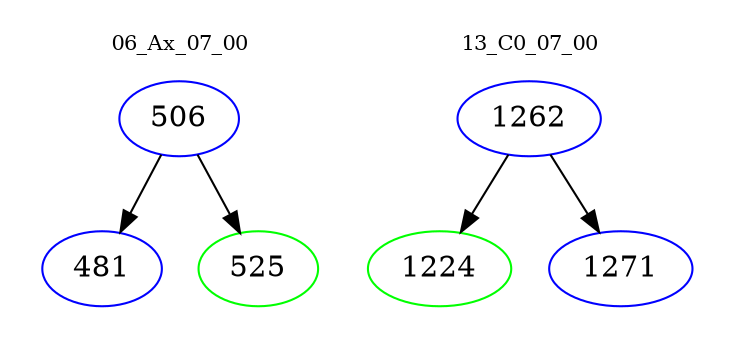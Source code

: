 digraph{
subgraph cluster_0 {
color = white
label = "06_Ax_07_00";
fontsize=10;
T0_506 [label="506", color="blue"]
T0_506 -> T0_481 [color="black"]
T0_481 [label="481", color="blue"]
T0_506 -> T0_525 [color="black"]
T0_525 [label="525", color="green"]
}
subgraph cluster_1 {
color = white
label = "13_C0_07_00";
fontsize=10;
T1_1262 [label="1262", color="blue"]
T1_1262 -> T1_1224 [color="black"]
T1_1224 [label="1224", color="green"]
T1_1262 -> T1_1271 [color="black"]
T1_1271 [label="1271", color="blue"]
}
}
